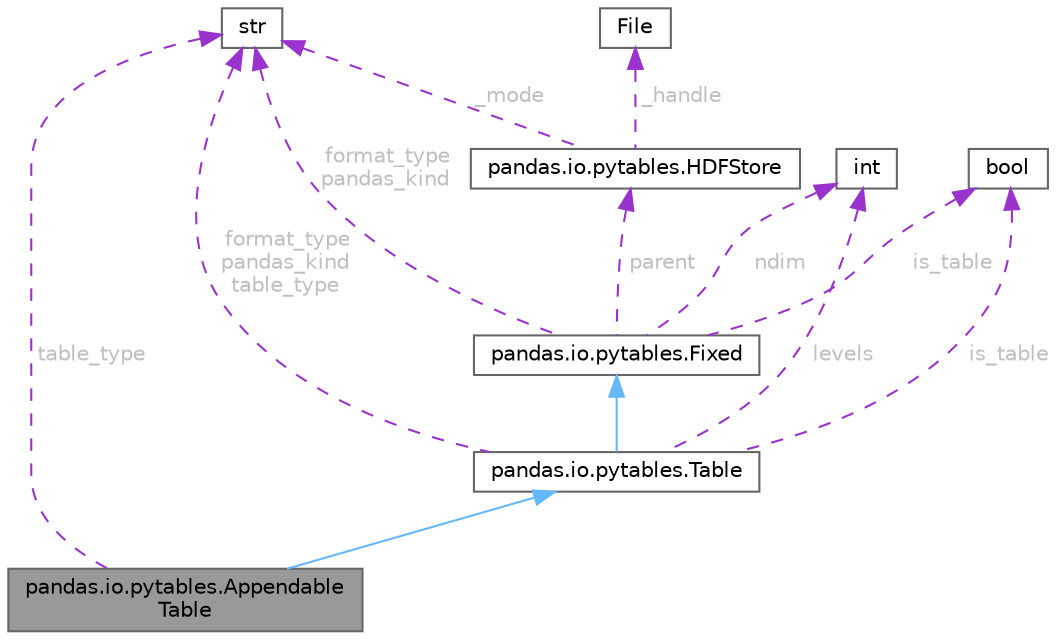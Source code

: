 digraph "pandas.io.pytables.AppendableTable"
{
 // LATEX_PDF_SIZE
  bgcolor="transparent";
  edge [fontname=Helvetica,fontsize=10,labelfontname=Helvetica,labelfontsize=10];
  node [fontname=Helvetica,fontsize=10,shape=box,height=0.2,width=0.4];
  Node1 [id="Node000001",label="pandas.io.pytables.Appendable\lTable",height=0.2,width=0.4,color="gray40", fillcolor="grey60", style="filled", fontcolor="black",tooltip=" "];
  Node2 -> Node1 [id="edge13_Node000001_Node000002",dir="back",color="steelblue1",style="solid",tooltip=" "];
  Node2 [id="Node000002",label="pandas.io.pytables.Table",height=0.2,width=0.4,color="gray40", fillcolor="white", style="filled",URL="$classpandas_1_1io_1_1pytables_1_1Table.html",tooltip=" "];
  Node3 -> Node2 [id="edge14_Node000002_Node000003",dir="back",color="steelblue1",style="solid",tooltip=" "];
  Node3 [id="Node000003",label="pandas.io.pytables.Fixed",height=0.2,width=0.4,color="gray40", fillcolor="white", style="filled",URL="$classpandas_1_1io_1_1pytables_1_1Fixed.html",tooltip=" "];
  Node4 -> Node3 [id="edge15_Node000003_Node000004",dir="back",color="darkorchid3",style="dashed",tooltip=" ",label=" format_type\npandas_kind",fontcolor="grey" ];
  Node4 [id="Node000004",label="str",height=0.2,width=0.4,color="gray40", fillcolor="white", style="filled",tooltip=" "];
  Node5 -> Node3 [id="edge16_Node000003_Node000005",dir="back",color="darkorchid3",style="dashed",tooltip=" ",label=" ndim",fontcolor="grey" ];
  Node5 [id="Node000005",label="int",height=0.2,width=0.4,color="gray40", fillcolor="white", style="filled",tooltip=" "];
  Node6 -> Node3 [id="edge17_Node000003_Node000006",dir="back",color="darkorchid3",style="dashed",tooltip=" ",label=" parent",fontcolor="grey" ];
  Node6 [id="Node000006",label="pandas.io.pytables.HDFStore",height=0.2,width=0.4,color="gray40", fillcolor="white", style="filled",URL="$classpandas_1_1io_1_1pytables_1_1HDFStore.html",tooltip=" "];
  Node7 -> Node6 [id="edge18_Node000006_Node000007",dir="back",color="darkorchid3",style="dashed",tooltip=" ",label=" _handle",fontcolor="grey" ];
  Node7 [id="Node000007",label="File",height=0.2,width=0.4,color="gray40", fillcolor="white", style="filled",tooltip=" "];
  Node4 -> Node6 [id="edge19_Node000006_Node000004",dir="back",color="darkorchid3",style="dashed",tooltip=" ",label=" _mode",fontcolor="grey" ];
  Node8 -> Node3 [id="edge20_Node000003_Node000008",dir="back",color="darkorchid3",style="dashed",tooltip=" ",label=" is_table",fontcolor="grey" ];
  Node8 [id="Node000008",label="bool",height=0.2,width=0.4,color="gray40", fillcolor="white", style="filled",tooltip=" "];
  Node4 -> Node2 [id="edge21_Node000002_Node000004",dir="back",color="darkorchid3",style="dashed",tooltip=" ",label=" format_type\npandas_kind\ntable_type",fontcolor="grey" ];
  Node5 -> Node2 [id="edge22_Node000002_Node000005",dir="back",color="darkorchid3",style="dashed",tooltip=" ",label=" levels",fontcolor="grey" ];
  Node8 -> Node2 [id="edge23_Node000002_Node000008",dir="back",color="darkorchid3",style="dashed",tooltip=" ",label=" is_table",fontcolor="grey" ];
  Node4 -> Node1 [id="edge24_Node000001_Node000004",dir="back",color="darkorchid3",style="dashed",tooltip=" ",label=" table_type",fontcolor="grey" ];
}
